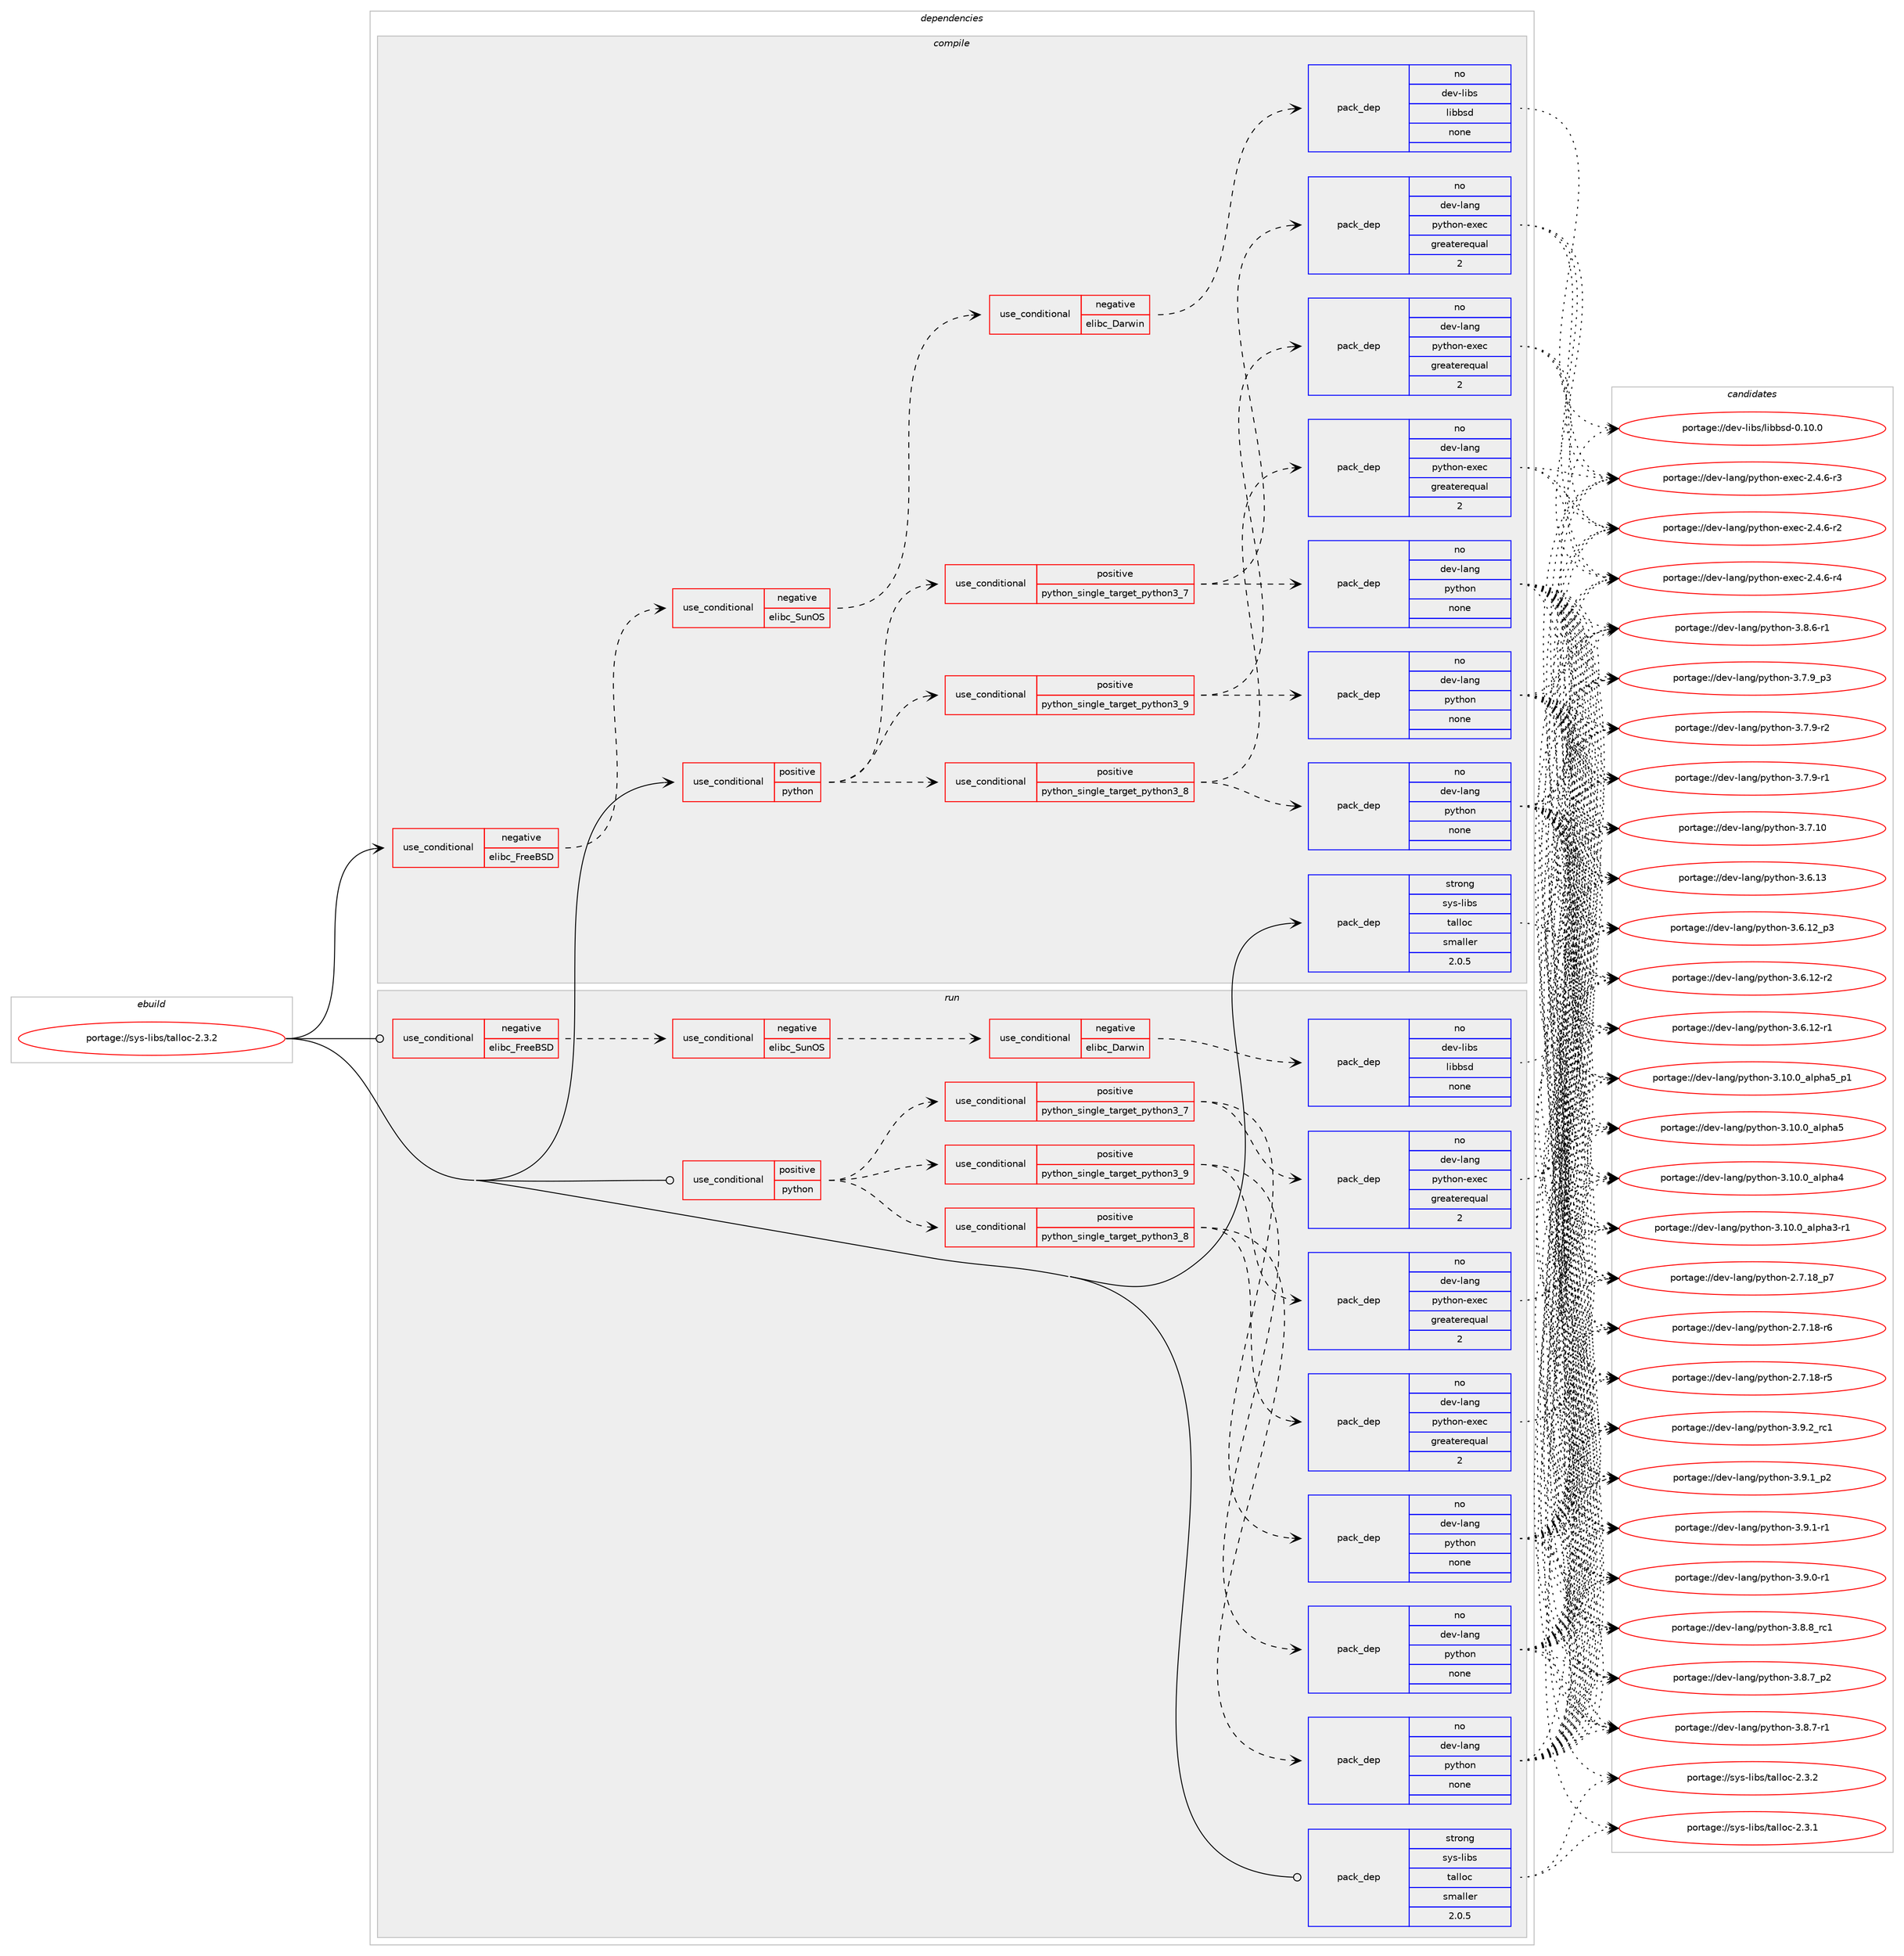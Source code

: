 digraph prolog {

# *************
# Graph options
# *************

newrank=true;
concentrate=true;
compound=true;
graph [rankdir=LR,fontname=Helvetica,fontsize=10,ranksep=1.5];#, ranksep=2.5, nodesep=0.2];
edge  [arrowhead=vee];
node  [fontname=Helvetica,fontsize=10];

# **********
# The ebuild
# **********

subgraph cluster_leftcol {
color=gray;
rank=same;
label=<<i>ebuild</i>>;
id [label="portage://sys-libs/talloc-2.3.2", color=red, width=4, href="../sys-libs/talloc-2.3.2.svg"];
}

# ****************
# The dependencies
# ****************

subgraph cluster_midcol {
color=gray;
label=<<i>dependencies</i>>;
subgraph cluster_compile {
fillcolor="#eeeeee";
style=filled;
label=<<i>compile</i>>;
subgraph cond557 {
dependency3312 [label=<<TABLE BORDER="0" CELLBORDER="1" CELLSPACING="0" CELLPADDING="4"><TR><TD ROWSPAN="3" CELLPADDING="10">use_conditional</TD></TR><TR><TD>negative</TD></TR><TR><TD>elibc_FreeBSD</TD></TR></TABLE>>, shape=none, color=red];
subgraph cond558 {
dependency3313 [label=<<TABLE BORDER="0" CELLBORDER="1" CELLSPACING="0" CELLPADDING="4"><TR><TD ROWSPAN="3" CELLPADDING="10">use_conditional</TD></TR><TR><TD>negative</TD></TR><TR><TD>elibc_SunOS</TD></TR></TABLE>>, shape=none, color=red];
subgraph cond559 {
dependency3314 [label=<<TABLE BORDER="0" CELLBORDER="1" CELLSPACING="0" CELLPADDING="4"><TR><TD ROWSPAN="3" CELLPADDING="10">use_conditional</TD></TR><TR><TD>negative</TD></TR><TR><TD>elibc_Darwin</TD></TR></TABLE>>, shape=none, color=red];
subgraph pack2696 {
dependency3315 [label=<<TABLE BORDER="0" CELLBORDER="1" CELLSPACING="0" CELLPADDING="4" WIDTH="220"><TR><TD ROWSPAN="6" CELLPADDING="30">pack_dep</TD></TR><TR><TD WIDTH="110">no</TD></TR><TR><TD>dev-libs</TD></TR><TR><TD>libbsd</TD></TR><TR><TD>none</TD></TR><TR><TD></TD></TR></TABLE>>, shape=none, color=blue];
}
dependency3314:e -> dependency3315:w [weight=20,style="dashed",arrowhead="vee"];
}
dependency3313:e -> dependency3314:w [weight=20,style="dashed",arrowhead="vee"];
}
dependency3312:e -> dependency3313:w [weight=20,style="dashed",arrowhead="vee"];
}
id:e -> dependency3312:w [weight=20,style="solid",arrowhead="vee"];
subgraph cond560 {
dependency3316 [label=<<TABLE BORDER="0" CELLBORDER="1" CELLSPACING="0" CELLPADDING="4"><TR><TD ROWSPAN="3" CELLPADDING="10">use_conditional</TD></TR><TR><TD>positive</TD></TR><TR><TD>python</TD></TR></TABLE>>, shape=none, color=red];
subgraph cond561 {
dependency3317 [label=<<TABLE BORDER="0" CELLBORDER="1" CELLSPACING="0" CELLPADDING="4"><TR><TD ROWSPAN="3" CELLPADDING="10">use_conditional</TD></TR><TR><TD>positive</TD></TR><TR><TD>python_single_target_python3_7</TD></TR></TABLE>>, shape=none, color=red];
subgraph pack2697 {
dependency3318 [label=<<TABLE BORDER="0" CELLBORDER="1" CELLSPACING="0" CELLPADDING="4" WIDTH="220"><TR><TD ROWSPAN="6" CELLPADDING="30">pack_dep</TD></TR><TR><TD WIDTH="110">no</TD></TR><TR><TD>dev-lang</TD></TR><TR><TD>python</TD></TR><TR><TD>none</TD></TR><TR><TD></TD></TR></TABLE>>, shape=none, color=blue];
}
dependency3317:e -> dependency3318:w [weight=20,style="dashed",arrowhead="vee"];
subgraph pack2698 {
dependency3319 [label=<<TABLE BORDER="0" CELLBORDER="1" CELLSPACING="0" CELLPADDING="4" WIDTH="220"><TR><TD ROWSPAN="6" CELLPADDING="30">pack_dep</TD></TR><TR><TD WIDTH="110">no</TD></TR><TR><TD>dev-lang</TD></TR><TR><TD>python-exec</TD></TR><TR><TD>greaterequal</TD></TR><TR><TD>2</TD></TR></TABLE>>, shape=none, color=blue];
}
dependency3317:e -> dependency3319:w [weight=20,style="dashed",arrowhead="vee"];
}
dependency3316:e -> dependency3317:w [weight=20,style="dashed",arrowhead="vee"];
subgraph cond562 {
dependency3320 [label=<<TABLE BORDER="0" CELLBORDER="1" CELLSPACING="0" CELLPADDING="4"><TR><TD ROWSPAN="3" CELLPADDING="10">use_conditional</TD></TR><TR><TD>positive</TD></TR><TR><TD>python_single_target_python3_8</TD></TR></TABLE>>, shape=none, color=red];
subgraph pack2699 {
dependency3321 [label=<<TABLE BORDER="0" CELLBORDER="1" CELLSPACING="0" CELLPADDING="4" WIDTH="220"><TR><TD ROWSPAN="6" CELLPADDING="30">pack_dep</TD></TR><TR><TD WIDTH="110">no</TD></TR><TR><TD>dev-lang</TD></TR><TR><TD>python</TD></TR><TR><TD>none</TD></TR><TR><TD></TD></TR></TABLE>>, shape=none, color=blue];
}
dependency3320:e -> dependency3321:w [weight=20,style="dashed",arrowhead="vee"];
subgraph pack2700 {
dependency3322 [label=<<TABLE BORDER="0" CELLBORDER="1" CELLSPACING="0" CELLPADDING="4" WIDTH="220"><TR><TD ROWSPAN="6" CELLPADDING="30">pack_dep</TD></TR><TR><TD WIDTH="110">no</TD></TR><TR><TD>dev-lang</TD></TR><TR><TD>python-exec</TD></TR><TR><TD>greaterequal</TD></TR><TR><TD>2</TD></TR></TABLE>>, shape=none, color=blue];
}
dependency3320:e -> dependency3322:w [weight=20,style="dashed",arrowhead="vee"];
}
dependency3316:e -> dependency3320:w [weight=20,style="dashed",arrowhead="vee"];
subgraph cond563 {
dependency3323 [label=<<TABLE BORDER="0" CELLBORDER="1" CELLSPACING="0" CELLPADDING="4"><TR><TD ROWSPAN="3" CELLPADDING="10">use_conditional</TD></TR><TR><TD>positive</TD></TR><TR><TD>python_single_target_python3_9</TD></TR></TABLE>>, shape=none, color=red];
subgraph pack2701 {
dependency3324 [label=<<TABLE BORDER="0" CELLBORDER="1" CELLSPACING="0" CELLPADDING="4" WIDTH="220"><TR><TD ROWSPAN="6" CELLPADDING="30">pack_dep</TD></TR><TR><TD WIDTH="110">no</TD></TR><TR><TD>dev-lang</TD></TR><TR><TD>python</TD></TR><TR><TD>none</TD></TR><TR><TD></TD></TR></TABLE>>, shape=none, color=blue];
}
dependency3323:e -> dependency3324:w [weight=20,style="dashed",arrowhead="vee"];
subgraph pack2702 {
dependency3325 [label=<<TABLE BORDER="0" CELLBORDER="1" CELLSPACING="0" CELLPADDING="4" WIDTH="220"><TR><TD ROWSPAN="6" CELLPADDING="30">pack_dep</TD></TR><TR><TD WIDTH="110">no</TD></TR><TR><TD>dev-lang</TD></TR><TR><TD>python-exec</TD></TR><TR><TD>greaterequal</TD></TR><TR><TD>2</TD></TR></TABLE>>, shape=none, color=blue];
}
dependency3323:e -> dependency3325:w [weight=20,style="dashed",arrowhead="vee"];
}
dependency3316:e -> dependency3323:w [weight=20,style="dashed",arrowhead="vee"];
}
id:e -> dependency3316:w [weight=20,style="solid",arrowhead="vee"];
subgraph pack2703 {
dependency3326 [label=<<TABLE BORDER="0" CELLBORDER="1" CELLSPACING="0" CELLPADDING="4" WIDTH="220"><TR><TD ROWSPAN="6" CELLPADDING="30">pack_dep</TD></TR><TR><TD WIDTH="110">strong</TD></TR><TR><TD>sys-libs</TD></TR><TR><TD>talloc</TD></TR><TR><TD>smaller</TD></TR><TR><TD>2.0.5</TD></TR></TABLE>>, shape=none, color=blue];
}
id:e -> dependency3326:w [weight=20,style="solid",arrowhead="vee"];
}
subgraph cluster_compileandrun {
fillcolor="#eeeeee";
style=filled;
label=<<i>compile and run</i>>;
}
subgraph cluster_run {
fillcolor="#eeeeee";
style=filled;
label=<<i>run</i>>;
subgraph cond564 {
dependency3327 [label=<<TABLE BORDER="0" CELLBORDER="1" CELLSPACING="0" CELLPADDING="4"><TR><TD ROWSPAN="3" CELLPADDING="10">use_conditional</TD></TR><TR><TD>negative</TD></TR><TR><TD>elibc_FreeBSD</TD></TR></TABLE>>, shape=none, color=red];
subgraph cond565 {
dependency3328 [label=<<TABLE BORDER="0" CELLBORDER="1" CELLSPACING="0" CELLPADDING="4"><TR><TD ROWSPAN="3" CELLPADDING="10">use_conditional</TD></TR><TR><TD>negative</TD></TR><TR><TD>elibc_SunOS</TD></TR></TABLE>>, shape=none, color=red];
subgraph cond566 {
dependency3329 [label=<<TABLE BORDER="0" CELLBORDER="1" CELLSPACING="0" CELLPADDING="4"><TR><TD ROWSPAN="3" CELLPADDING="10">use_conditional</TD></TR><TR><TD>negative</TD></TR><TR><TD>elibc_Darwin</TD></TR></TABLE>>, shape=none, color=red];
subgraph pack2704 {
dependency3330 [label=<<TABLE BORDER="0" CELLBORDER="1" CELLSPACING="0" CELLPADDING="4" WIDTH="220"><TR><TD ROWSPAN="6" CELLPADDING="30">pack_dep</TD></TR><TR><TD WIDTH="110">no</TD></TR><TR><TD>dev-libs</TD></TR><TR><TD>libbsd</TD></TR><TR><TD>none</TD></TR><TR><TD></TD></TR></TABLE>>, shape=none, color=blue];
}
dependency3329:e -> dependency3330:w [weight=20,style="dashed",arrowhead="vee"];
}
dependency3328:e -> dependency3329:w [weight=20,style="dashed",arrowhead="vee"];
}
dependency3327:e -> dependency3328:w [weight=20,style="dashed",arrowhead="vee"];
}
id:e -> dependency3327:w [weight=20,style="solid",arrowhead="odot"];
subgraph cond567 {
dependency3331 [label=<<TABLE BORDER="0" CELLBORDER="1" CELLSPACING="0" CELLPADDING="4"><TR><TD ROWSPAN="3" CELLPADDING="10">use_conditional</TD></TR><TR><TD>positive</TD></TR><TR><TD>python</TD></TR></TABLE>>, shape=none, color=red];
subgraph cond568 {
dependency3332 [label=<<TABLE BORDER="0" CELLBORDER="1" CELLSPACING="0" CELLPADDING="4"><TR><TD ROWSPAN="3" CELLPADDING="10">use_conditional</TD></TR><TR><TD>positive</TD></TR><TR><TD>python_single_target_python3_7</TD></TR></TABLE>>, shape=none, color=red];
subgraph pack2705 {
dependency3333 [label=<<TABLE BORDER="0" CELLBORDER="1" CELLSPACING="0" CELLPADDING="4" WIDTH="220"><TR><TD ROWSPAN="6" CELLPADDING="30">pack_dep</TD></TR><TR><TD WIDTH="110">no</TD></TR><TR><TD>dev-lang</TD></TR><TR><TD>python</TD></TR><TR><TD>none</TD></TR><TR><TD></TD></TR></TABLE>>, shape=none, color=blue];
}
dependency3332:e -> dependency3333:w [weight=20,style="dashed",arrowhead="vee"];
subgraph pack2706 {
dependency3334 [label=<<TABLE BORDER="0" CELLBORDER="1" CELLSPACING="0" CELLPADDING="4" WIDTH="220"><TR><TD ROWSPAN="6" CELLPADDING="30">pack_dep</TD></TR><TR><TD WIDTH="110">no</TD></TR><TR><TD>dev-lang</TD></TR><TR><TD>python-exec</TD></TR><TR><TD>greaterequal</TD></TR><TR><TD>2</TD></TR></TABLE>>, shape=none, color=blue];
}
dependency3332:e -> dependency3334:w [weight=20,style="dashed",arrowhead="vee"];
}
dependency3331:e -> dependency3332:w [weight=20,style="dashed",arrowhead="vee"];
subgraph cond569 {
dependency3335 [label=<<TABLE BORDER="0" CELLBORDER="1" CELLSPACING="0" CELLPADDING="4"><TR><TD ROWSPAN="3" CELLPADDING="10">use_conditional</TD></TR><TR><TD>positive</TD></TR><TR><TD>python_single_target_python3_8</TD></TR></TABLE>>, shape=none, color=red];
subgraph pack2707 {
dependency3336 [label=<<TABLE BORDER="0" CELLBORDER="1" CELLSPACING="0" CELLPADDING="4" WIDTH="220"><TR><TD ROWSPAN="6" CELLPADDING="30">pack_dep</TD></TR><TR><TD WIDTH="110">no</TD></TR><TR><TD>dev-lang</TD></TR><TR><TD>python</TD></TR><TR><TD>none</TD></TR><TR><TD></TD></TR></TABLE>>, shape=none, color=blue];
}
dependency3335:e -> dependency3336:w [weight=20,style="dashed",arrowhead="vee"];
subgraph pack2708 {
dependency3337 [label=<<TABLE BORDER="0" CELLBORDER="1" CELLSPACING="0" CELLPADDING="4" WIDTH="220"><TR><TD ROWSPAN="6" CELLPADDING="30">pack_dep</TD></TR><TR><TD WIDTH="110">no</TD></TR><TR><TD>dev-lang</TD></TR><TR><TD>python-exec</TD></TR><TR><TD>greaterequal</TD></TR><TR><TD>2</TD></TR></TABLE>>, shape=none, color=blue];
}
dependency3335:e -> dependency3337:w [weight=20,style="dashed",arrowhead="vee"];
}
dependency3331:e -> dependency3335:w [weight=20,style="dashed",arrowhead="vee"];
subgraph cond570 {
dependency3338 [label=<<TABLE BORDER="0" CELLBORDER="1" CELLSPACING="0" CELLPADDING="4"><TR><TD ROWSPAN="3" CELLPADDING="10">use_conditional</TD></TR><TR><TD>positive</TD></TR><TR><TD>python_single_target_python3_9</TD></TR></TABLE>>, shape=none, color=red];
subgraph pack2709 {
dependency3339 [label=<<TABLE BORDER="0" CELLBORDER="1" CELLSPACING="0" CELLPADDING="4" WIDTH="220"><TR><TD ROWSPAN="6" CELLPADDING="30">pack_dep</TD></TR><TR><TD WIDTH="110">no</TD></TR><TR><TD>dev-lang</TD></TR><TR><TD>python</TD></TR><TR><TD>none</TD></TR><TR><TD></TD></TR></TABLE>>, shape=none, color=blue];
}
dependency3338:e -> dependency3339:w [weight=20,style="dashed",arrowhead="vee"];
subgraph pack2710 {
dependency3340 [label=<<TABLE BORDER="0" CELLBORDER="1" CELLSPACING="0" CELLPADDING="4" WIDTH="220"><TR><TD ROWSPAN="6" CELLPADDING="30">pack_dep</TD></TR><TR><TD WIDTH="110">no</TD></TR><TR><TD>dev-lang</TD></TR><TR><TD>python-exec</TD></TR><TR><TD>greaterequal</TD></TR><TR><TD>2</TD></TR></TABLE>>, shape=none, color=blue];
}
dependency3338:e -> dependency3340:w [weight=20,style="dashed",arrowhead="vee"];
}
dependency3331:e -> dependency3338:w [weight=20,style="dashed",arrowhead="vee"];
}
id:e -> dependency3331:w [weight=20,style="solid",arrowhead="odot"];
subgraph pack2711 {
dependency3341 [label=<<TABLE BORDER="0" CELLBORDER="1" CELLSPACING="0" CELLPADDING="4" WIDTH="220"><TR><TD ROWSPAN="6" CELLPADDING="30">pack_dep</TD></TR><TR><TD WIDTH="110">strong</TD></TR><TR><TD>sys-libs</TD></TR><TR><TD>talloc</TD></TR><TR><TD>smaller</TD></TR><TR><TD>2.0.5</TD></TR></TABLE>>, shape=none, color=blue];
}
id:e -> dependency3341:w [weight=20,style="solid",arrowhead="odot"];
}
}

# **************
# The candidates
# **************

subgraph cluster_choices {
rank=same;
color=gray;
label=<<i>candidates</i>>;

subgraph choice2696 {
color=black;
nodesep=1;
choice100101118451081059811547108105989811510045484649484648 [label="portage://dev-libs/libbsd-0.10.0", color=red, width=4,href="../dev-libs/libbsd-0.10.0.svg"];
dependency3315:e -> choice100101118451081059811547108105989811510045484649484648:w [style=dotted,weight="100"];
}
subgraph choice2697 {
color=black;
nodesep=1;
choice100101118451089711010347112121116104111110455146574650951149949 [label="portage://dev-lang/python-3.9.2_rc1", color=red, width=4,href="../dev-lang/python-3.9.2_rc1.svg"];
choice1001011184510897110103471121211161041111104551465746499511250 [label="portage://dev-lang/python-3.9.1_p2", color=red, width=4,href="../dev-lang/python-3.9.1_p2.svg"];
choice1001011184510897110103471121211161041111104551465746494511449 [label="portage://dev-lang/python-3.9.1-r1", color=red, width=4,href="../dev-lang/python-3.9.1-r1.svg"];
choice1001011184510897110103471121211161041111104551465746484511449 [label="portage://dev-lang/python-3.9.0-r1", color=red, width=4,href="../dev-lang/python-3.9.0-r1.svg"];
choice100101118451089711010347112121116104111110455146564656951149949 [label="portage://dev-lang/python-3.8.8_rc1", color=red, width=4,href="../dev-lang/python-3.8.8_rc1.svg"];
choice1001011184510897110103471121211161041111104551465646559511250 [label="portage://dev-lang/python-3.8.7_p2", color=red, width=4,href="../dev-lang/python-3.8.7_p2.svg"];
choice1001011184510897110103471121211161041111104551465646554511449 [label="portage://dev-lang/python-3.8.7-r1", color=red, width=4,href="../dev-lang/python-3.8.7-r1.svg"];
choice1001011184510897110103471121211161041111104551465646544511449 [label="portage://dev-lang/python-3.8.6-r1", color=red, width=4,href="../dev-lang/python-3.8.6-r1.svg"];
choice1001011184510897110103471121211161041111104551465546579511251 [label="portage://dev-lang/python-3.7.9_p3", color=red, width=4,href="../dev-lang/python-3.7.9_p3.svg"];
choice1001011184510897110103471121211161041111104551465546574511450 [label="portage://dev-lang/python-3.7.9-r2", color=red, width=4,href="../dev-lang/python-3.7.9-r2.svg"];
choice1001011184510897110103471121211161041111104551465546574511449 [label="portage://dev-lang/python-3.7.9-r1", color=red, width=4,href="../dev-lang/python-3.7.9-r1.svg"];
choice10010111845108971101034711212111610411111045514655464948 [label="portage://dev-lang/python-3.7.10", color=red, width=4,href="../dev-lang/python-3.7.10.svg"];
choice10010111845108971101034711212111610411111045514654464951 [label="portage://dev-lang/python-3.6.13", color=red, width=4,href="../dev-lang/python-3.6.13.svg"];
choice100101118451089711010347112121116104111110455146544649509511251 [label="portage://dev-lang/python-3.6.12_p3", color=red, width=4,href="../dev-lang/python-3.6.12_p3.svg"];
choice100101118451089711010347112121116104111110455146544649504511450 [label="portage://dev-lang/python-3.6.12-r2", color=red, width=4,href="../dev-lang/python-3.6.12-r2.svg"];
choice100101118451089711010347112121116104111110455146544649504511449 [label="portage://dev-lang/python-3.6.12-r1", color=red, width=4,href="../dev-lang/python-3.6.12-r1.svg"];
choice10010111845108971101034711212111610411111045514649484648959710811210497539511249 [label="portage://dev-lang/python-3.10.0_alpha5_p1", color=red, width=4,href="../dev-lang/python-3.10.0_alpha5_p1.svg"];
choice1001011184510897110103471121211161041111104551464948464895971081121049753 [label="portage://dev-lang/python-3.10.0_alpha5", color=red, width=4,href="../dev-lang/python-3.10.0_alpha5.svg"];
choice1001011184510897110103471121211161041111104551464948464895971081121049752 [label="portage://dev-lang/python-3.10.0_alpha4", color=red, width=4,href="../dev-lang/python-3.10.0_alpha4.svg"];
choice10010111845108971101034711212111610411111045514649484648959710811210497514511449 [label="portage://dev-lang/python-3.10.0_alpha3-r1", color=red, width=4,href="../dev-lang/python-3.10.0_alpha3-r1.svg"];
choice100101118451089711010347112121116104111110455046554649569511255 [label="portage://dev-lang/python-2.7.18_p7", color=red, width=4,href="../dev-lang/python-2.7.18_p7.svg"];
choice100101118451089711010347112121116104111110455046554649564511454 [label="portage://dev-lang/python-2.7.18-r6", color=red, width=4,href="../dev-lang/python-2.7.18-r6.svg"];
choice100101118451089711010347112121116104111110455046554649564511453 [label="portage://dev-lang/python-2.7.18-r5", color=red, width=4,href="../dev-lang/python-2.7.18-r5.svg"];
dependency3318:e -> choice100101118451089711010347112121116104111110455146574650951149949:w [style=dotted,weight="100"];
dependency3318:e -> choice1001011184510897110103471121211161041111104551465746499511250:w [style=dotted,weight="100"];
dependency3318:e -> choice1001011184510897110103471121211161041111104551465746494511449:w [style=dotted,weight="100"];
dependency3318:e -> choice1001011184510897110103471121211161041111104551465746484511449:w [style=dotted,weight="100"];
dependency3318:e -> choice100101118451089711010347112121116104111110455146564656951149949:w [style=dotted,weight="100"];
dependency3318:e -> choice1001011184510897110103471121211161041111104551465646559511250:w [style=dotted,weight="100"];
dependency3318:e -> choice1001011184510897110103471121211161041111104551465646554511449:w [style=dotted,weight="100"];
dependency3318:e -> choice1001011184510897110103471121211161041111104551465646544511449:w [style=dotted,weight="100"];
dependency3318:e -> choice1001011184510897110103471121211161041111104551465546579511251:w [style=dotted,weight="100"];
dependency3318:e -> choice1001011184510897110103471121211161041111104551465546574511450:w [style=dotted,weight="100"];
dependency3318:e -> choice1001011184510897110103471121211161041111104551465546574511449:w [style=dotted,weight="100"];
dependency3318:e -> choice10010111845108971101034711212111610411111045514655464948:w [style=dotted,weight="100"];
dependency3318:e -> choice10010111845108971101034711212111610411111045514654464951:w [style=dotted,weight="100"];
dependency3318:e -> choice100101118451089711010347112121116104111110455146544649509511251:w [style=dotted,weight="100"];
dependency3318:e -> choice100101118451089711010347112121116104111110455146544649504511450:w [style=dotted,weight="100"];
dependency3318:e -> choice100101118451089711010347112121116104111110455146544649504511449:w [style=dotted,weight="100"];
dependency3318:e -> choice10010111845108971101034711212111610411111045514649484648959710811210497539511249:w [style=dotted,weight="100"];
dependency3318:e -> choice1001011184510897110103471121211161041111104551464948464895971081121049753:w [style=dotted,weight="100"];
dependency3318:e -> choice1001011184510897110103471121211161041111104551464948464895971081121049752:w [style=dotted,weight="100"];
dependency3318:e -> choice10010111845108971101034711212111610411111045514649484648959710811210497514511449:w [style=dotted,weight="100"];
dependency3318:e -> choice100101118451089711010347112121116104111110455046554649569511255:w [style=dotted,weight="100"];
dependency3318:e -> choice100101118451089711010347112121116104111110455046554649564511454:w [style=dotted,weight="100"];
dependency3318:e -> choice100101118451089711010347112121116104111110455046554649564511453:w [style=dotted,weight="100"];
}
subgraph choice2698 {
color=black;
nodesep=1;
choice10010111845108971101034711212111610411111045101120101994550465246544511452 [label="portage://dev-lang/python-exec-2.4.6-r4", color=red, width=4,href="../dev-lang/python-exec-2.4.6-r4.svg"];
choice10010111845108971101034711212111610411111045101120101994550465246544511451 [label="portage://dev-lang/python-exec-2.4.6-r3", color=red, width=4,href="../dev-lang/python-exec-2.4.6-r3.svg"];
choice10010111845108971101034711212111610411111045101120101994550465246544511450 [label="portage://dev-lang/python-exec-2.4.6-r2", color=red, width=4,href="../dev-lang/python-exec-2.4.6-r2.svg"];
dependency3319:e -> choice10010111845108971101034711212111610411111045101120101994550465246544511452:w [style=dotted,weight="100"];
dependency3319:e -> choice10010111845108971101034711212111610411111045101120101994550465246544511451:w [style=dotted,weight="100"];
dependency3319:e -> choice10010111845108971101034711212111610411111045101120101994550465246544511450:w [style=dotted,weight="100"];
}
subgraph choice2699 {
color=black;
nodesep=1;
choice100101118451089711010347112121116104111110455146574650951149949 [label="portage://dev-lang/python-3.9.2_rc1", color=red, width=4,href="../dev-lang/python-3.9.2_rc1.svg"];
choice1001011184510897110103471121211161041111104551465746499511250 [label="portage://dev-lang/python-3.9.1_p2", color=red, width=4,href="../dev-lang/python-3.9.1_p2.svg"];
choice1001011184510897110103471121211161041111104551465746494511449 [label="portage://dev-lang/python-3.9.1-r1", color=red, width=4,href="../dev-lang/python-3.9.1-r1.svg"];
choice1001011184510897110103471121211161041111104551465746484511449 [label="portage://dev-lang/python-3.9.0-r1", color=red, width=4,href="../dev-lang/python-3.9.0-r1.svg"];
choice100101118451089711010347112121116104111110455146564656951149949 [label="portage://dev-lang/python-3.8.8_rc1", color=red, width=4,href="../dev-lang/python-3.8.8_rc1.svg"];
choice1001011184510897110103471121211161041111104551465646559511250 [label="portage://dev-lang/python-3.8.7_p2", color=red, width=4,href="../dev-lang/python-3.8.7_p2.svg"];
choice1001011184510897110103471121211161041111104551465646554511449 [label="portage://dev-lang/python-3.8.7-r1", color=red, width=4,href="../dev-lang/python-3.8.7-r1.svg"];
choice1001011184510897110103471121211161041111104551465646544511449 [label="portage://dev-lang/python-3.8.6-r1", color=red, width=4,href="../dev-lang/python-3.8.6-r1.svg"];
choice1001011184510897110103471121211161041111104551465546579511251 [label="portage://dev-lang/python-3.7.9_p3", color=red, width=4,href="../dev-lang/python-3.7.9_p3.svg"];
choice1001011184510897110103471121211161041111104551465546574511450 [label="portage://dev-lang/python-3.7.9-r2", color=red, width=4,href="../dev-lang/python-3.7.9-r2.svg"];
choice1001011184510897110103471121211161041111104551465546574511449 [label="portage://dev-lang/python-3.7.9-r1", color=red, width=4,href="../dev-lang/python-3.7.9-r1.svg"];
choice10010111845108971101034711212111610411111045514655464948 [label="portage://dev-lang/python-3.7.10", color=red, width=4,href="../dev-lang/python-3.7.10.svg"];
choice10010111845108971101034711212111610411111045514654464951 [label="portage://dev-lang/python-3.6.13", color=red, width=4,href="../dev-lang/python-3.6.13.svg"];
choice100101118451089711010347112121116104111110455146544649509511251 [label="portage://dev-lang/python-3.6.12_p3", color=red, width=4,href="../dev-lang/python-3.6.12_p3.svg"];
choice100101118451089711010347112121116104111110455146544649504511450 [label="portage://dev-lang/python-3.6.12-r2", color=red, width=4,href="../dev-lang/python-3.6.12-r2.svg"];
choice100101118451089711010347112121116104111110455146544649504511449 [label="portage://dev-lang/python-3.6.12-r1", color=red, width=4,href="../dev-lang/python-3.6.12-r1.svg"];
choice10010111845108971101034711212111610411111045514649484648959710811210497539511249 [label="portage://dev-lang/python-3.10.0_alpha5_p1", color=red, width=4,href="../dev-lang/python-3.10.0_alpha5_p1.svg"];
choice1001011184510897110103471121211161041111104551464948464895971081121049753 [label="portage://dev-lang/python-3.10.0_alpha5", color=red, width=4,href="../dev-lang/python-3.10.0_alpha5.svg"];
choice1001011184510897110103471121211161041111104551464948464895971081121049752 [label="portage://dev-lang/python-3.10.0_alpha4", color=red, width=4,href="../dev-lang/python-3.10.0_alpha4.svg"];
choice10010111845108971101034711212111610411111045514649484648959710811210497514511449 [label="portage://dev-lang/python-3.10.0_alpha3-r1", color=red, width=4,href="../dev-lang/python-3.10.0_alpha3-r1.svg"];
choice100101118451089711010347112121116104111110455046554649569511255 [label="portage://dev-lang/python-2.7.18_p7", color=red, width=4,href="../dev-lang/python-2.7.18_p7.svg"];
choice100101118451089711010347112121116104111110455046554649564511454 [label="portage://dev-lang/python-2.7.18-r6", color=red, width=4,href="../dev-lang/python-2.7.18-r6.svg"];
choice100101118451089711010347112121116104111110455046554649564511453 [label="portage://dev-lang/python-2.7.18-r5", color=red, width=4,href="../dev-lang/python-2.7.18-r5.svg"];
dependency3321:e -> choice100101118451089711010347112121116104111110455146574650951149949:w [style=dotted,weight="100"];
dependency3321:e -> choice1001011184510897110103471121211161041111104551465746499511250:w [style=dotted,weight="100"];
dependency3321:e -> choice1001011184510897110103471121211161041111104551465746494511449:w [style=dotted,weight="100"];
dependency3321:e -> choice1001011184510897110103471121211161041111104551465746484511449:w [style=dotted,weight="100"];
dependency3321:e -> choice100101118451089711010347112121116104111110455146564656951149949:w [style=dotted,weight="100"];
dependency3321:e -> choice1001011184510897110103471121211161041111104551465646559511250:w [style=dotted,weight="100"];
dependency3321:e -> choice1001011184510897110103471121211161041111104551465646554511449:w [style=dotted,weight="100"];
dependency3321:e -> choice1001011184510897110103471121211161041111104551465646544511449:w [style=dotted,weight="100"];
dependency3321:e -> choice1001011184510897110103471121211161041111104551465546579511251:w [style=dotted,weight="100"];
dependency3321:e -> choice1001011184510897110103471121211161041111104551465546574511450:w [style=dotted,weight="100"];
dependency3321:e -> choice1001011184510897110103471121211161041111104551465546574511449:w [style=dotted,weight="100"];
dependency3321:e -> choice10010111845108971101034711212111610411111045514655464948:w [style=dotted,weight="100"];
dependency3321:e -> choice10010111845108971101034711212111610411111045514654464951:w [style=dotted,weight="100"];
dependency3321:e -> choice100101118451089711010347112121116104111110455146544649509511251:w [style=dotted,weight="100"];
dependency3321:e -> choice100101118451089711010347112121116104111110455146544649504511450:w [style=dotted,weight="100"];
dependency3321:e -> choice100101118451089711010347112121116104111110455146544649504511449:w [style=dotted,weight="100"];
dependency3321:e -> choice10010111845108971101034711212111610411111045514649484648959710811210497539511249:w [style=dotted,weight="100"];
dependency3321:e -> choice1001011184510897110103471121211161041111104551464948464895971081121049753:w [style=dotted,weight="100"];
dependency3321:e -> choice1001011184510897110103471121211161041111104551464948464895971081121049752:w [style=dotted,weight="100"];
dependency3321:e -> choice10010111845108971101034711212111610411111045514649484648959710811210497514511449:w [style=dotted,weight="100"];
dependency3321:e -> choice100101118451089711010347112121116104111110455046554649569511255:w [style=dotted,weight="100"];
dependency3321:e -> choice100101118451089711010347112121116104111110455046554649564511454:w [style=dotted,weight="100"];
dependency3321:e -> choice100101118451089711010347112121116104111110455046554649564511453:w [style=dotted,weight="100"];
}
subgraph choice2700 {
color=black;
nodesep=1;
choice10010111845108971101034711212111610411111045101120101994550465246544511452 [label="portage://dev-lang/python-exec-2.4.6-r4", color=red, width=4,href="../dev-lang/python-exec-2.4.6-r4.svg"];
choice10010111845108971101034711212111610411111045101120101994550465246544511451 [label="portage://dev-lang/python-exec-2.4.6-r3", color=red, width=4,href="../dev-lang/python-exec-2.4.6-r3.svg"];
choice10010111845108971101034711212111610411111045101120101994550465246544511450 [label="portage://dev-lang/python-exec-2.4.6-r2", color=red, width=4,href="../dev-lang/python-exec-2.4.6-r2.svg"];
dependency3322:e -> choice10010111845108971101034711212111610411111045101120101994550465246544511452:w [style=dotted,weight="100"];
dependency3322:e -> choice10010111845108971101034711212111610411111045101120101994550465246544511451:w [style=dotted,weight="100"];
dependency3322:e -> choice10010111845108971101034711212111610411111045101120101994550465246544511450:w [style=dotted,weight="100"];
}
subgraph choice2701 {
color=black;
nodesep=1;
choice100101118451089711010347112121116104111110455146574650951149949 [label="portage://dev-lang/python-3.9.2_rc1", color=red, width=4,href="../dev-lang/python-3.9.2_rc1.svg"];
choice1001011184510897110103471121211161041111104551465746499511250 [label="portage://dev-lang/python-3.9.1_p2", color=red, width=4,href="../dev-lang/python-3.9.1_p2.svg"];
choice1001011184510897110103471121211161041111104551465746494511449 [label="portage://dev-lang/python-3.9.1-r1", color=red, width=4,href="../dev-lang/python-3.9.1-r1.svg"];
choice1001011184510897110103471121211161041111104551465746484511449 [label="portage://dev-lang/python-3.9.0-r1", color=red, width=4,href="../dev-lang/python-3.9.0-r1.svg"];
choice100101118451089711010347112121116104111110455146564656951149949 [label="portage://dev-lang/python-3.8.8_rc1", color=red, width=4,href="../dev-lang/python-3.8.8_rc1.svg"];
choice1001011184510897110103471121211161041111104551465646559511250 [label="portage://dev-lang/python-3.8.7_p2", color=red, width=4,href="../dev-lang/python-3.8.7_p2.svg"];
choice1001011184510897110103471121211161041111104551465646554511449 [label="portage://dev-lang/python-3.8.7-r1", color=red, width=4,href="../dev-lang/python-3.8.7-r1.svg"];
choice1001011184510897110103471121211161041111104551465646544511449 [label="portage://dev-lang/python-3.8.6-r1", color=red, width=4,href="../dev-lang/python-3.8.6-r1.svg"];
choice1001011184510897110103471121211161041111104551465546579511251 [label="portage://dev-lang/python-3.7.9_p3", color=red, width=4,href="../dev-lang/python-3.7.9_p3.svg"];
choice1001011184510897110103471121211161041111104551465546574511450 [label="portage://dev-lang/python-3.7.9-r2", color=red, width=4,href="../dev-lang/python-3.7.9-r2.svg"];
choice1001011184510897110103471121211161041111104551465546574511449 [label="portage://dev-lang/python-3.7.9-r1", color=red, width=4,href="../dev-lang/python-3.7.9-r1.svg"];
choice10010111845108971101034711212111610411111045514655464948 [label="portage://dev-lang/python-3.7.10", color=red, width=4,href="../dev-lang/python-3.7.10.svg"];
choice10010111845108971101034711212111610411111045514654464951 [label="portage://dev-lang/python-3.6.13", color=red, width=4,href="../dev-lang/python-3.6.13.svg"];
choice100101118451089711010347112121116104111110455146544649509511251 [label="portage://dev-lang/python-3.6.12_p3", color=red, width=4,href="../dev-lang/python-3.6.12_p3.svg"];
choice100101118451089711010347112121116104111110455146544649504511450 [label="portage://dev-lang/python-3.6.12-r2", color=red, width=4,href="../dev-lang/python-3.6.12-r2.svg"];
choice100101118451089711010347112121116104111110455146544649504511449 [label="portage://dev-lang/python-3.6.12-r1", color=red, width=4,href="../dev-lang/python-3.6.12-r1.svg"];
choice10010111845108971101034711212111610411111045514649484648959710811210497539511249 [label="portage://dev-lang/python-3.10.0_alpha5_p1", color=red, width=4,href="../dev-lang/python-3.10.0_alpha5_p1.svg"];
choice1001011184510897110103471121211161041111104551464948464895971081121049753 [label="portage://dev-lang/python-3.10.0_alpha5", color=red, width=4,href="../dev-lang/python-3.10.0_alpha5.svg"];
choice1001011184510897110103471121211161041111104551464948464895971081121049752 [label="portage://dev-lang/python-3.10.0_alpha4", color=red, width=4,href="../dev-lang/python-3.10.0_alpha4.svg"];
choice10010111845108971101034711212111610411111045514649484648959710811210497514511449 [label="portage://dev-lang/python-3.10.0_alpha3-r1", color=red, width=4,href="../dev-lang/python-3.10.0_alpha3-r1.svg"];
choice100101118451089711010347112121116104111110455046554649569511255 [label="portage://dev-lang/python-2.7.18_p7", color=red, width=4,href="../dev-lang/python-2.7.18_p7.svg"];
choice100101118451089711010347112121116104111110455046554649564511454 [label="portage://dev-lang/python-2.7.18-r6", color=red, width=4,href="../dev-lang/python-2.7.18-r6.svg"];
choice100101118451089711010347112121116104111110455046554649564511453 [label="portage://dev-lang/python-2.7.18-r5", color=red, width=4,href="../dev-lang/python-2.7.18-r5.svg"];
dependency3324:e -> choice100101118451089711010347112121116104111110455146574650951149949:w [style=dotted,weight="100"];
dependency3324:e -> choice1001011184510897110103471121211161041111104551465746499511250:w [style=dotted,weight="100"];
dependency3324:e -> choice1001011184510897110103471121211161041111104551465746494511449:w [style=dotted,weight="100"];
dependency3324:e -> choice1001011184510897110103471121211161041111104551465746484511449:w [style=dotted,weight="100"];
dependency3324:e -> choice100101118451089711010347112121116104111110455146564656951149949:w [style=dotted,weight="100"];
dependency3324:e -> choice1001011184510897110103471121211161041111104551465646559511250:w [style=dotted,weight="100"];
dependency3324:e -> choice1001011184510897110103471121211161041111104551465646554511449:w [style=dotted,weight="100"];
dependency3324:e -> choice1001011184510897110103471121211161041111104551465646544511449:w [style=dotted,weight="100"];
dependency3324:e -> choice1001011184510897110103471121211161041111104551465546579511251:w [style=dotted,weight="100"];
dependency3324:e -> choice1001011184510897110103471121211161041111104551465546574511450:w [style=dotted,weight="100"];
dependency3324:e -> choice1001011184510897110103471121211161041111104551465546574511449:w [style=dotted,weight="100"];
dependency3324:e -> choice10010111845108971101034711212111610411111045514655464948:w [style=dotted,weight="100"];
dependency3324:e -> choice10010111845108971101034711212111610411111045514654464951:w [style=dotted,weight="100"];
dependency3324:e -> choice100101118451089711010347112121116104111110455146544649509511251:w [style=dotted,weight="100"];
dependency3324:e -> choice100101118451089711010347112121116104111110455146544649504511450:w [style=dotted,weight="100"];
dependency3324:e -> choice100101118451089711010347112121116104111110455146544649504511449:w [style=dotted,weight="100"];
dependency3324:e -> choice10010111845108971101034711212111610411111045514649484648959710811210497539511249:w [style=dotted,weight="100"];
dependency3324:e -> choice1001011184510897110103471121211161041111104551464948464895971081121049753:w [style=dotted,weight="100"];
dependency3324:e -> choice1001011184510897110103471121211161041111104551464948464895971081121049752:w [style=dotted,weight="100"];
dependency3324:e -> choice10010111845108971101034711212111610411111045514649484648959710811210497514511449:w [style=dotted,weight="100"];
dependency3324:e -> choice100101118451089711010347112121116104111110455046554649569511255:w [style=dotted,weight="100"];
dependency3324:e -> choice100101118451089711010347112121116104111110455046554649564511454:w [style=dotted,weight="100"];
dependency3324:e -> choice100101118451089711010347112121116104111110455046554649564511453:w [style=dotted,weight="100"];
}
subgraph choice2702 {
color=black;
nodesep=1;
choice10010111845108971101034711212111610411111045101120101994550465246544511452 [label="portage://dev-lang/python-exec-2.4.6-r4", color=red, width=4,href="../dev-lang/python-exec-2.4.6-r4.svg"];
choice10010111845108971101034711212111610411111045101120101994550465246544511451 [label="portage://dev-lang/python-exec-2.4.6-r3", color=red, width=4,href="../dev-lang/python-exec-2.4.6-r3.svg"];
choice10010111845108971101034711212111610411111045101120101994550465246544511450 [label="portage://dev-lang/python-exec-2.4.6-r2", color=red, width=4,href="../dev-lang/python-exec-2.4.6-r2.svg"];
dependency3325:e -> choice10010111845108971101034711212111610411111045101120101994550465246544511452:w [style=dotted,weight="100"];
dependency3325:e -> choice10010111845108971101034711212111610411111045101120101994550465246544511451:w [style=dotted,weight="100"];
dependency3325:e -> choice10010111845108971101034711212111610411111045101120101994550465246544511450:w [style=dotted,weight="100"];
}
subgraph choice2703 {
color=black;
nodesep=1;
choice1151211154510810598115471169710810811199455046514650 [label="portage://sys-libs/talloc-2.3.2", color=red, width=4,href="../sys-libs/talloc-2.3.2.svg"];
choice1151211154510810598115471169710810811199455046514649 [label="portage://sys-libs/talloc-2.3.1", color=red, width=4,href="../sys-libs/talloc-2.3.1.svg"];
dependency3326:e -> choice1151211154510810598115471169710810811199455046514650:w [style=dotted,weight="100"];
dependency3326:e -> choice1151211154510810598115471169710810811199455046514649:w [style=dotted,weight="100"];
}
subgraph choice2704 {
color=black;
nodesep=1;
choice100101118451081059811547108105989811510045484649484648 [label="portage://dev-libs/libbsd-0.10.0", color=red, width=4,href="../dev-libs/libbsd-0.10.0.svg"];
dependency3330:e -> choice100101118451081059811547108105989811510045484649484648:w [style=dotted,weight="100"];
}
subgraph choice2705 {
color=black;
nodesep=1;
choice100101118451089711010347112121116104111110455146574650951149949 [label="portage://dev-lang/python-3.9.2_rc1", color=red, width=4,href="../dev-lang/python-3.9.2_rc1.svg"];
choice1001011184510897110103471121211161041111104551465746499511250 [label="portage://dev-lang/python-3.9.1_p2", color=red, width=4,href="../dev-lang/python-3.9.1_p2.svg"];
choice1001011184510897110103471121211161041111104551465746494511449 [label="portage://dev-lang/python-3.9.1-r1", color=red, width=4,href="../dev-lang/python-3.9.1-r1.svg"];
choice1001011184510897110103471121211161041111104551465746484511449 [label="portage://dev-lang/python-3.9.0-r1", color=red, width=4,href="../dev-lang/python-3.9.0-r1.svg"];
choice100101118451089711010347112121116104111110455146564656951149949 [label="portage://dev-lang/python-3.8.8_rc1", color=red, width=4,href="../dev-lang/python-3.8.8_rc1.svg"];
choice1001011184510897110103471121211161041111104551465646559511250 [label="portage://dev-lang/python-3.8.7_p2", color=red, width=4,href="../dev-lang/python-3.8.7_p2.svg"];
choice1001011184510897110103471121211161041111104551465646554511449 [label="portage://dev-lang/python-3.8.7-r1", color=red, width=4,href="../dev-lang/python-3.8.7-r1.svg"];
choice1001011184510897110103471121211161041111104551465646544511449 [label="portage://dev-lang/python-3.8.6-r1", color=red, width=4,href="../dev-lang/python-3.8.6-r1.svg"];
choice1001011184510897110103471121211161041111104551465546579511251 [label="portage://dev-lang/python-3.7.9_p3", color=red, width=4,href="../dev-lang/python-3.7.9_p3.svg"];
choice1001011184510897110103471121211161041111104551465546574511450 [label="portage://dev-lang/python-3.7.9-r2", color=red, width=4,href="../dev-lang/python-3.7.9-r2.svg"];
choice1001011184510897110103471121211161041111104551465546574511449 [label="portage://dev-lang/python-3.7.9-r1", color=red, width=4,href="../dev-lang/python-3.7.9-r1.svg"];
choice10010111845108971101034711212111610411111045514655464948 [label="portage://dev-lang/python-3.7.10", color=red, width=4,href="../dev-lang/python-3.7.10.svg"];
choice10010111845108971101034711212111610411111045514654464951 [label="portage://dev-lang/python-3.6.13", color=red, width=4,href="../dev-lang/python-3.6.13.svg"];
choice100101118451089711010347112121116104111110455146544649509511251 [label="portage://dev-lang/python-3.6.12_p3", color=red, width=4,href="../dev-lang/python-3.6.12_p3.svg"];
choice100101118451089711010347112121116104111110455146544649504511450 [label="portage://dev-lang/python-3.6.12-r2", color=red, width=4,href="../dev-lang/python-3.6.12-r2.svg"];
choice100101118451089711010347112121116104111110455146544649504511449 [label="portage://dev-lang/python-3.6.12-r1", color=red, width=4,href="../dev-lang/python-3.6.12-r1.svg"];
choice10010111845108971101034711212111610411111045514649484648959710811210497539511249 [label="portage://dev-lang/python-3.10.0_alpha5_p1", color=red, width=4,href="../dev-lang/python-3.10.0_alpha5_p1.svg"];
choice1001011184510897110103471121211161041111104551464948464895971081121049753 [label="portage://dev-lang/python-3.10.0_alpha5", color=red, width=4,href="../dev-lang/python-3.10.0_alpha5.svg"];
choice1001011184510897110103471121211161041111104551464948464895971081121049752 [label="portage://dev-lang/python-3.10.0_alpha4", color=red, width=4,href="../dev-lang/python-3.10.0_alpha4.svg"];
choice10010111845108971101034711212111610411111045514649484648959710811210497514511449 [label="portage://dev-lang/python-3.10.0_alpha3-r1", color=red, width=4,href="../dev-lang/python-3.10.0_alpha3-r1.svg"];
choice100101118451089711010347112121116104111110455046554649569511255 [label="portage://dev-lang/python-2.7.18_p7", color=red, width=4,href="../dev-lang/python-2.7.18_p7.svg"];
choice100101118451089711010347112121116104111110455046554649564511454 [label="portage://dev-lang/python-2.7.18-r6", color=red, width=4,href="../dev-lang/python-2.7.18-r6.svg"];
choice100101118451089711010347112121116104111110455046554649564511453 [label="portage://dev-lang/python-2.7.18-r5", color=red, width=4,href="../dev-lang/python-2.7.18-r5.svg"];
dependency3333:e -> choice100101118451089711010347112121116104111110455146574650951149949:w [style=dotted,weight="100"];
dependency3333:e -> choice1001011184510897110103471121211161041111104551465746499511250:w [style=dotted,weight="100"];
dependency3333:e -> choice1001011184510897110103471121211161041111104551465746494511449:w [style=dotted,weight="100"];
dependency3333:e -> choice1001011184510897110103471121211161041111104551465746484511449:w [style=dotted,weight="100"];
dependency3333:e -> choice100101118451089711010347112121116104111110455146564656951149949:w [style=dotted,weight="100"];
dependency3333:e -> choice1001011184510897110103471121211161041111104551465646559511250:w [style=dotted,weight="100"];
dependency3333:e -> choice1001011184510897110103471121211161041111104551465646554511449:w [style=dotted,weight="100"];
dependency3333:e -> choice1001011184510897110103471121211161041111104551465646544511449:w [style=dotted,weight="100"];
dependency3333:e -> choice1001011184510897110103471121211161041111104551465546579511251:w [style=dotted,weight="100"];
dependency3333:e -> choice1001011184510897110103471121211161041111104551465546574511450:w [style=dotted,weight="100"];
dependency3333:e -> choice1001011184510897110103471121211161041111104551465546574511449:w [style=dotted,weight="100"];
dependency3333:e -> choice10010111845108971101034711212111610411111045514655464948:w [style=dotted,weight="100"];
dependency3333:e -> choice10010111845108971101034711212111610411111045514654464951:w [style=dotted,weight="100"];
dependency3333:e -> choice100101118451089711010347112121116104111110455146544649509511251:w [style=dotted,weight="100"];
dependency3333:e -> choice100101118451089711010347112121116104111110455146544649504511450:w [style=dotted,weight="100"];
dependency3333:e -> choice100101118451089711010347112121116104111110455146544649504511449:w [style=dotted,weight="100"];
dependency3333:e -> choice10010111845108971101034711212111610411111045514649484648959710811210497539511249:w [style=dotted,weight="100"];
dependency3333:e -> choice1001011184510897110103471121211161041111104551464948464895971081121049753:w [style=dotted,weight="100"];
dependency3333:e -> choice1001011184510897110103471121211161041111104551464948464895971081121049752:w [style=dotted,weight="100"];
dependency3333:e -> choice10010111845108971101034711212111610411111045514649484648959710811210497514511449:w [style=dotted,weight="100"];
dependency3333:e -> choice100101118451089711010347112121116104111110455046554649569511255:w [style=dotted,weight="100"];
dependency3333:e -> choice100101118451089711010347112121116104111110455046554649564511454:w [style=dotted,weight="100"];
dependency3333:e -> choice100101118451089711010347112121116104111110455046554649564511453:w [style=dotted,weight="100"];
}
subgraph choice2706 {
color=black;
nodesep=1;
choice10010111845108971101034711212111610411111045101120101994550465246544511452 [label="portage://dev-lang/python-exec-2.4.6-r4", color=red, width=4,href="../dev-lang/python-exec-2.4.6-r4.svg"];
choice10010111845108971101034711212111610411111045101120101994550465246544511451 [label="portage://dev-lang/python-exec-2.4.6-r3", color=red, width=4,href="../dev-lang/python-exec-2.4.6-r3.svg"];
choice10010111845108971101034711212111610411111045101120101994550465246544511450 [label="portage://dev-lang/python-exec-2.4.6-r2", color=red, width=4,href="../dev-lang/python-exec-2.4.6-r2.svg"];
dependency3334:e -> choice10010111845108971101034711212111610411111045101120101994550465246544511452:w [style=dotted,weight="100"];
dependency3334:e -> choice10010111845108971101034711212111610411111045101120101994550465246544511451:w [style=dotted,weight="100"];
dependency3334:e -> choice10010111845108971101034711212111610411111045101120101994550465246544511450:w [style=dotted,weight="100"];
}
subgraph choice2707 {
color=black;
nodesep=1;
choice100101118451089711010347112121116104111110455146574650951149949 [label="portage://dev-lang/python-3.9.2_rc1", color=red, width=4,href="../dev-lang/python-3.9.2_rc1.svg"];
choice1001011184510897110103471121211161041111104551465746499511250 [label="portage://dev-lang/python-3.9.1_p2", color=red, width=4,href="../dev-lang/python-3.9.1_p2.svg"];
choice1001011184510897110103471121211161041111104551465746494511449 [label="portage://dev-lang/python-3.9.1-r1", color=red, width=4,href="../dev-lang/python-3.9.1-r1.svg"];
choice1001011184510897110103471121211161041111104551465746484511449 [label="portage://dev-lang/python-3.9.0-r1", color=red, width=4,href="../dev-lang/python-3.9.0-r1.svg"];
choice100101118451089711010347112121116104111110455146564656951149949 [label="portage://dev-lang/python-3.8.8_rc1", color=red, width=4,href="../dev-lang/python-3.8.8_rc1.svg"];
choice1001011184510897110103471121211161041111104551465646559511250 [label="portage://dev-lang/python-3.8.7_p2", color=red, width=4,href="../dev-lang/python-3.8.7_p2.svg"];
choice1001011184510897110103471121211161041111104551465646554511449 [label="portage://dev-lang/python-3.8.7-r1", color=red, width=4,href="../dev-lang/python-3.8.7-r1.svg"];
choice1001011184510897110103471121211161041111104551465646544511449 [label="portage://dev-lang/python-3.8.6-r1", color=red, width=4,href="../dev-lang/python-3.8.6-r1.svg"];
choice1001011184510897110103471121211161041111104551465546579511251 [label="portage://dev-lang/python-3.7.9_p3", color=red, width=4,href="../dev-lang/python-3.7.9_p3.svg"];
choice1001011184510897110103471121211161041111104551465546574511450 [label="portage://dev-lang/python-3.7.9-r2", color=red, width=4,href="../dev-lang/python-3.7.9-r2.svg"];
choice1001011184510897110103471121211161041111104551465546574511449 [label="portage://dev-lang/python-3.7.9-r1", color=red, width=4,href="../dev-lang/python-3.7.9-r1.svg"];
choice10010111845108971101034711212111610411111045514655464948 [label="portage://dev-lang/python-3.7.10", color=red, width=4,href="../dev-lang/python-3.7.10.svg"];
choice10010111845108971101034711212111610411111045514654464951 [label="portage://dev-lang/python-3.6.13", color=red, width=4,href="../dev-lang/python-3.6.13.svg"];
choice100101118451089711010347112121116104111110455146544649509511251 [label="portage://dev-lang/python-3.6.12_p3", color=red, width=4,href="../dev-lang/python-3.6.12_p3.svg"];
choice100101118451089711010347112121116104111110455146544649504511450 [label="portage://dev-lang/python-3.6.12-r2", color=red, width=4,href="../dev-lang/python-3.6.12-r2.svg"];
choice100101118451089711010347112121116104111110455146544649504511449 [label="portage://dev-lang/python-3.6.12-r1", color=red, width=4,href="../dev-lang/python-3.6.12-r1.svg"];
choice10010111845108971101034711212111610411111045514649484648959710811210497539511249 [label="portage://dev-lang/python-3.10.0_alpha5_p1", color=red, width=4,href="../dev-lang/python-3.10.0_alpha5_p1.svg"];
choice1001011184510897110103471121211161041111104551464948464895971081121049753 [label="portage://dev-lang/python-3.10.0_alpha5", color=red, width=4,href="../dev-lang/python-3.10.0_alpha5.svg"];
choice1001011184510897110103471121211161041111104551464948464895971081121049752 [label="portage://dev-lang/python-3.10.0_alpha4", color=red, width=4,href="../dev-lang/python-3.10.0_alpha4.svg"];
choice10010111845108971101034711212111610411111045514649484648959710811210497514511449 [label="portage://dev-lang/python-3.10.0_alpha3-r1", color=red, width=4,href="../dev-lang/python-3.10.0_alpha3-r1.svg"];
choice100101118451089711010347112121116104111110455046554649569511255 [label="portage://dev-lang/python-2.7.18_p7", color=red, width=4,href="../dev-lang/python-2.7.18_p7.svg"];
choice100101118451089711010347112121116104111110455046554649564511454 [label="portage://dev-lang/python-2.7.18-r6", color=red, width=4,href="../dev-lang/python-2.7.18-r6.svg"];
choice100101118451089711010347112121116104111110455046554649564511453 [label="portage://dev-lang/python-2.7.18-r5", color=red, width=4,href="../dev-lang/python-2.7.18-r5.svg"];
dependency3336:e -> choice100101118451089711010347112121116104111110455146574650951149949:w [style=dotted,weight="100"];
dependency3336:e -> choice1001011184510897110103471121211161041111104551465746499511250:w [style=dotted,weight="100"];
dependency3336:e -> choice1001011184510897110103471121211161041111104551465746494511449:w [style=dotted,weight="100"];
dependency3336:e -> choice1001011184510897110103471121211161041111104551465746484511449:w [style=dotted,weight="100"];
dependency3336:e -> choice100101118451089711010347112121116104111110455146564656951149949:w [style=dotted,weight="100"];
dependency3336:e -> choice1001011184510897110103471121211161041111104551465646559511250:w [style=dotted,weight="100"];
dependency3336:e -> choice1001011184510897110103471121211161041111104551465646554511449:w [style=dotted,weight="100"];
dependency3336:e -> choice1001011184510897110103471121211161041111104551465646544511449:w [style=dotted,weight="100"];
dependency3336:e -> choice1001011184510897110103471121211161041111104551465546579511251:w [style=dotted,weight="100"];
dependency3336:e -> choice1001011184510897110103471121211161041111104551465546574511450:w [style=dotted,weight="100"];
dependency3336:e -> choice1001011184510897110103471121211161041111104551465546574511449:w [style=dotted,weight="100"];
dependency3336:e -> choice10010111845108971101034711212111610411111045514655464948:w [style=dotted,weight="100"];
dependency3336:e -> choice10010111845108971101034711212111610411111045514654464951:w [style=dotted,weight="100"];
dependency3336:e -> choice100101118451089711010347112121116104111110455146544649509511251:w [style=dotted,weight="100"];
dependency3336:e -> choice100101118451089711010347112121116104111110455146544649504511450:w [style=dotted,weight="100"];
dependency3336:e -> choice100101118451089711010347112121116104111110455146544649504511449:w [style=dotted,weight="100"];
dependency3336:e -> choice10010111845108971101034711212111610411111045514649484648959710811210497539511249:w [style=dotted,weight="100"];
dependency3336:e -> choice1001011184510897110103471121211161041111104551464948464895971081121049753:w [style=dotted,weight="100"];
dependency3336:e -> choice1001011184510897110103471121211161041111104551464948464895971081121049752:w [style=dotted,weight="100"];
dependency3336:e -> choice10010111845108971101034711212111610411111045514649484648959710811210497514511449:w [style=dotted,weight="100"];
dependency3336:e -> choice100101118451089711010347112121116104111110455046554649569511255:w [style=dotted,weight="100"];
dependency3336:e -> choice100101118451089711010347112121116104111110455046554649564511454:w [style=dotted,weight="100"];
dependency3336:e -> choice100101118451089711010347112121116104111110455046554649564511453:w [style=dotted,weight="100"];
}
subgraph choice2708 {
color=black;
nodesep=1;
choice10010111845108971101034711212111610411111045101120101994550465246544511452 [label="portage://dev-lang/python-exec-2.4.6-r4", color=red, width=4,href="../dev-lang/python-exec-2.4.6-r4.svg"];
choice10010111845108971101034711212111610411111045101120101994550465246544511451 [label="portage://dev-lang/python-exec-2.4.6-r3", color=red, width=4,href="../dev-lang/python-exec-2.4.6-r3.svg"];
choice10010111845108971101034711212111610411111045101120101994550465246544511450 [label="portage://dev-lang/python-exec-2.4.6-r2", color=red, width=4,href="../dev-lang/python-exec-2.4.6-r2.svg"];
dependency3337:e -> choice10010111845108971101034711212111610411111045101120101994550465246544511452:w [style=dotted,weight="100"];
dependency3337:e -> choice10010111845108971101034711212111610411111045101120101994550465246544511451:w [style=dotted,weight="100"];
dependency3337:e -> choice10010111845108971101034711212111610411111045101120101994550465246544511450:w [style=dotted,weight="100"];
}
subgraph choice2709 {
color=black;
nodesep=1;
choice100101118451089711010347112121116104111110455146574650951149949 [label="portage://dev-lang/python-3.9.2_rc1", color=red, width=4,href="../dev-lang/python-3.9.2_rc1.svg"];
choice1001011184510897110103471121211161041111104551465746499511250 [label="portage://dev-lang/python-3.9.1_p2", color=red, width=4,href="../dev-lang/python-3.9.1_p2.svg"];
choice1001011184510897110103471121211161041111104551465746494511449 [label="portage://dev-lang/python-3.9.1-r1", color=red, width=4,href="../dev-lang/python-3.9.1-r1.svg"];
choice1001011184510897110103471121211161041111104551465746484511449 [label="portage://dev-lang/python-3.9.0-r1", color=red, width=4,href="../dev-lang/python-3.9.0-r1.svg"];
choice100101118451089711010347112121116104111110455146564656951149949 [label="portage://dev-lang/python-3.8.8_rc1", color=red, width=4,href="../dev-lang/python-3.8.8_rc1.svg"];
choice1001011184510897110103471121211161041111104551465646559511250 [label="portage://dev-lang/python-3.8.7_p2", color=red, width=4,href="../dev-lang/python-3.8.7_p2.svg"];
choice1001011184510897110103471121211161041111104551465646554511449 [label="portage://dev-lang/python-3.8.7-r1", color=red, width=4,href="../dev-lang/python-3.8.7-r1.svg"];
choice1001011184510897110103471121211161041111104551465646544511449 [label="portage://dev-lang/python-3.8.6-r1", color=red, width=4,href="../dev-lang/python-3.8.6-r1.svg"];
choice1001011184510897110103471121211161041111104551465546579511251 [label="portage://dev-lang/python-3.7.9_p3", color=red, width=4,href="../dev-lang/python-3.7.9_p3.svg"];
choice1001011184510897110103471121211161041111104551465546574511450 [label="portage://dev-lang/python-3.7.9-r2", color=red, width=4,href="../dev-lang/python-3.7.9-r2.svg"];
choice1001011184510897110103471121211161041111104551465546574511449 [label="portage://dev-lang/python-3.7.9-r1", color=red, width=4,href="../dev-lang/python-3.7.9-r1.svg"];
choice10010111845108971101034711212111610411111045514655464948 [label="portage://dev-lang/python-3.7.10", color=red, width=4,href="../dev-lang/python-3.7.10.svg"];
choice10010111845108971101034711212111610411111045514654464951 [label="portage://dev-lang/python-3.6.13", color=red, width=4,href="../dev-lang/python-3.6.13.svg"];
choice100101118451089711010347112121116104111110455146544649509511251 [label="portage://dev-lang/python-3.6.12_p3", color=red, width=4,href="../dev-lang/python-3.6.12_p3.svg"];
choice100101118451089711010347112121116104111110455146544649504511450 [label="portage://dev-lang/python-3.6.12-r2", color=red, width=4,href="../dev-lang/python-3.6.12-r2.svg"];
choice100101118451089711010347112121116104111110455146544649504511449 [label="portage://dev-lang/python-3.6.12-r1", color=red, width=4,href="../dev-lang/python-3.6.12-r1.svg"];
choice10010111845108971101034711212111610411111045514649484648959710811210497539511249 [label="portage://dev-lang/python-3.10.0_alpha5_p1", color=red, width=4,href="../dev-lang/python-3.10.0_alpha5_p1.svg"];
choice1001011184510897110103471121211161041111104551464948464895971081121049753 [label="portage://dev-lang/python-3.10.0_alpha5", color=red, width=4,href="../dev-lang/python-3.10.0_alpha5.svg"];
choice1001011184510897110103471121211161041111104551464948464895971081121049752 [label="portage://dev-lang/python-3.10.0_alpha4", color=red, width=4,href="../dev-lang/python-3.10.0_alpha4.svg"];
choice10010111845108971101034711212111610411111045514649484648959710811210497514511449 [label="portage://dev-lang/python-3.10.0_alpha3-r1", color=red, width=4,href="../dev-lang/python-3.10.0_alpha3-r1.svg"];
choice100101118451089711010347112121116104111110455046554649569511255 [label="portage://dev-lang/python-2.7.18_p7", color=red, width=4,href="../dev-lang/python-2.7.18_p7.svg"];
choice100101118451089711010347112121116104111110455046554649564511454 [label="portage://dev-lang/python-2.7.18-r6", color=red, width=4,href="../dev-lang/python-2.7.18-r6.svg"];
choice100101118451089711010347112121116104111110455046554649564511453 [label="portage://dev-lang/python-2.7.18-r5", color=red, width=4,href="../dev-lang/python-2.7.18-r5.svg"];
dependency3339:e -> choice100101118451089711010347112121116104111110455146574650951149949:w [style=dotted,weight="100"];
dependency3339:e -> choice1001011184510897110103471121211161041111104551465746499511250:w [style=dotted,weight="100"];
dependency3339:e -> choice1001011184510897110103471121211161041111104551465746494511449:w [style=dotted,weight="100"];
dependency3339:e -> choice1001011184510897110103471121211161041111104551465746484511449:w [style=dotted,weight="100"];
dependency3339:e -> choice100101118451089711010347112121116104111110455146564656951149949:w [style=dotted,weight="100"];
dependency3339:e -> choice1001011184510897110103471121211161041111104551465646559511250:w [style=dotted,weight="100"];
dependency3339:e -> choice1001011184510897110103471121211161041111104551465646554511449:w [style=dotted,weight="100"];
dependency3339:e -> choice1001011184510897110103471121211161041111104551465646544511449:w [style=dotted,weight="100"];
dependency3339:e -> choice1001011184510897110103471121211161041111104551465546579511251:w [style=dotted,weight="100"];
dependency3339:e -> choice1001011184510897110103471121211161041111104551465546574511450:w [style=dotted,weight="100"];
dependency3339:e -> choice1001011184510897110103471121211161041111104551465546574511449:w [style=dotted,weight="100"];
dependency3339:e -> choice10010111845108971101034711212111610411111045514655464948:w [style=dotted,weight="100"];
dependency3339:e -> choice10010111845108971101034711212111610411111045514654464951:w [style=dotted,weight="100"];
dependency3339:e -> choice100101118451089711010347112121116104111110455146544649509511251:w [style=dotted,weight="100"];
dependency3339:e -> choice100101118451089711010347112121116104111110455146544649504511450:w [style=dotted,weight="100"];
dependency3339:e -> choice100101118451089711010347112121116104111110455146544649504511449:w [style=dotted,weight="100"];
dependency3339:e -> choice10010111845108971101034711212111610411111045514649484648959710811210497539511249:w [style=dotted,weight="100"];
dependency3339:e -> choice1001011184510897110103471121211161041111104551464948464895971081121049753:w [style=dotted,weight="100"];
dependency3339:e -> choice1001011184510897110103471121211161041111104551464948464895971081121049752:w [style=dotted,weight="100"];
dependency3339:e -> choice10010111845108971101034711212111610411111045514649484648959710811210497514511449:w [style=dotted,weight="100"];
dependency3339:e -> choice100101118451089711010347112121116104111110455046554649569511255:w [style=dotted,weight="100"];
dependency3339:e -> choice100101118451089711010347112121116104111110455046554649564511454:w [style=dotted,weight="100"];
dependency3339:e -> choice100101118451089711010347112121116104111110455046554649564511453:w [style=dotted,weight="100"];
}
subgraph choice2710 {
color=black;
nodesep=1;
choice10010111845108971101034711212111610411111045101120101994550465246544511452 [label="portage://dev-lang/python-exec-2.4.6-r4", color=red, width=4,href="../dev-lang/python-exec-2.4.6-r4.svg"];
choice10010111845108971101034711212111610411111045101120101994550465246544511451 [label="portage://dev-lang/python-exec-2.4.6-r3", color=red, width=4,href="../dev-lang/python-exec-2.4.6-r3.svg"];
choice10010111845108971101034711212111610411111045101120101994550465246544511450 [label="portage://dev-lang/python-exec-2.4.6-r2", color=red, width=4,href="../dev-lang/python-exec-2.4.6-r2.svg"];
dependency3340:e -> choice10010111845108971101034711212111610411111045101120101994550465246544511452:w [style=dotted,weight="100"];
dependency3340:e -> choice10010111845108971101034711212111610411111045101120101994550465246544511451:w [style=dotted,weight="100"];
dependency3340:e -> choice10010111845108971101034711212111610411111045101120101994550465246544511450:w [style=dotted,weight="100"];
}
subgraph choice2711 {
color=black;
nodesep=1;
choice1151211154510810598115471169710810811199455046514650 [label="portage://sys-libs/talloc-2.3.2", color=red, width=4,href="../sys-libs/talloc-2.3.2.svg"];
choice1151211154510810598115471169710810811199455046514649 [label="portage://sys-libs/talloc-2.3.1", color=red, width=4,href="../sys-libs/talloc-2.3.1.svg"];
dependency3341:e -> choice1151211154510810598115471169710810811199455046514650:w [style=dotted,weight="100"];
dependency3341:e -> choice1151211154510810598115471169710810811199455046514649:w [style=dotted,weight="100"];
}
}

}
